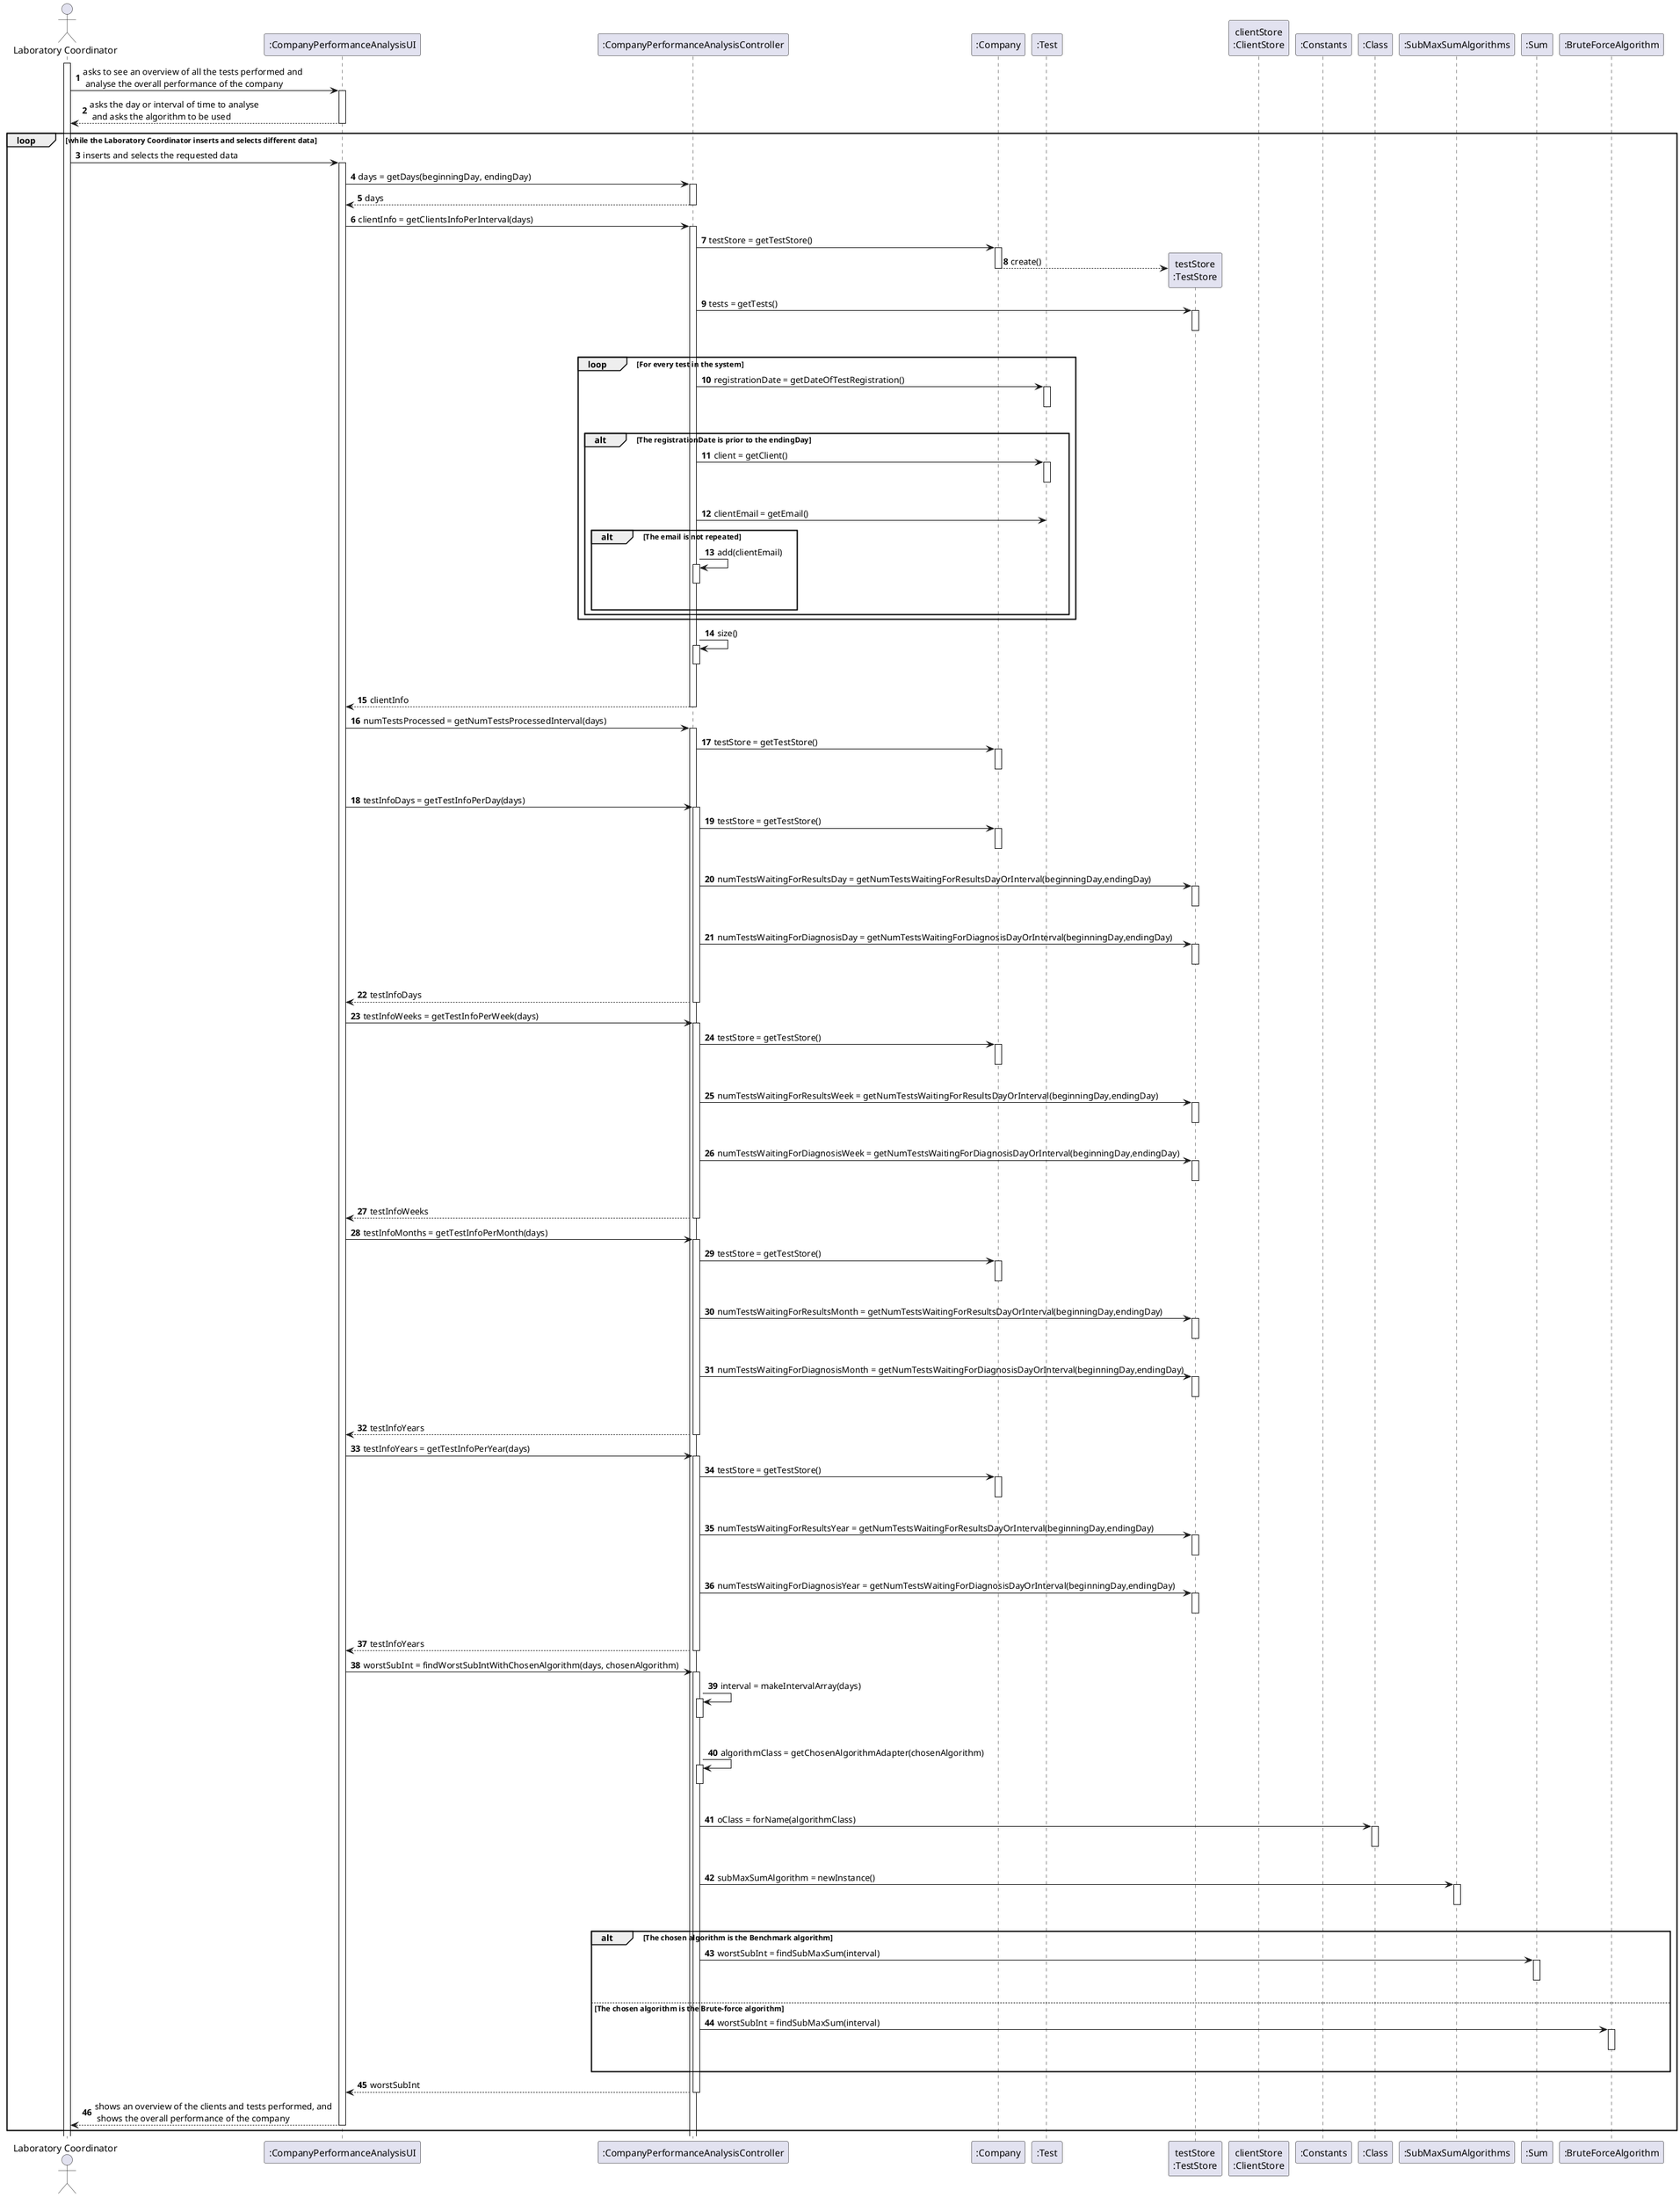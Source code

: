 @startuml
autonumber
actor "Laboratory Coordinator" as LC

participant ":CompanyPerformanceAnalysisUI" as UI
participant ":CompanyPerformanceAnalysisController" as CTRL
participant ":Company" as CMP
participant ":Test" as TST
participant "testStore\n:TestStore" as TSTSTORE
participant "clientStore\n:ClientStore" as CLTSTORE
participant ":Constants" as CST
participant ":Class" as CL
participant ":SubMaxSumAlgorithms" as SMSA
participant ":Sum" as SUM
participant ":BruteForceAlgorithm" as BFA

activate LC
LC -> UI : asks to see an overview of all the tests performed and \n analyse the overall performance of the company
activate UI
UI --> LC : asks the day or interval of time to analyse \n and asks the algorithm to be used
deactivate UI

loop while the Laboratory Coordinator inserts and selects different data
LC -> UI : inserts and selects the requested data
activate UI

UI -> CTRL : days = getDays(beginningDay, endingDay)
activate CTRL
CTRL --> UI : days
deactivate CTRL

UI -> CTRL : clientInfo = getClientsInfoPerInterval(days)
activate CTRL

CTRL -> CMP : testStore = getTestStore()
activate CMP
CMP --> TSTSTORE** : create()
deactivate CMP
CTRL -> TSTSTORE : tests = getTests()
activate TSTSTORE
|||
deactivate TSTSTORE

loop For every test in the system

CTRL -> TST : registrationDate = getDateOfTestRegistration()
activate TST
|||
deactivate TST

alt The registrationDate is prior to the endingDay

CTRL -> TST : client = getClient()
activate TST
|||
deactivate TST
CTRL -> TST : clientEmail = getEmail()
deactivate TST

alt The email is not repeated

CTRL -> CTRL : add(clientEmail)
activate CTRL
|||
deactivate CTRL

end

end

end

CTRL -> CTRL : size()
activate CTRL
|||
deactivate CTRL

CTRL --> UI : clientInfo
deactivate CTRL

UI -> CTRL : numTestsProcessed = getNumTestsProcessedInterval(days)
activate CTRL
CTRL -> CMP : testStore = getTestStore()
activate CMP
|||
deactivate CMP

'TO CONTINUE HERE !!!!






UI -> CTRL : testInfoDays = getTestInfoPerDay(days)
activate CTRL

CTRL -> CMP : testStore = getTestStore()
activate CMP
|||
deactivate CMP
CTRL -> TSTSTORE : numTestsWaitingForResultsDay = getNumTestsWaitingForResultsDayOrInterval(beginningDay,endingDay)
activate TSTSTORE
|||
deactivate TSTSTORE
CTRL -> TSTSTORE : numTestsWaitingForDiagnosisDay = getNumTestsWaitingForDiagnosisDayOrInterval(beginningDay,endingDay)
activate TSTSTORE
|||
deactivate TSTSTORE

CTRL --> UI : testInfoDays
deactivate CTRL

UI -> CTRL : testInfoWeeks = getTestInfoPerWeek(days)
activate CTRL

CTRL -> CMP : testStore = getTestStore()
activate CMP
|||
deactivate CMP
CTRL -> TSTSTORE : numTestsWaitingForResultsWeek = getNumTestsWaitingForResultsDayOrInterval(beginningDay,endingDay)
activate TSTSTORE
|||
deactivate TSTSTORE
CTRL -> TSTSTORE : numTestsWaitingForDiagnosisWeek = getNumTestsWaitingForDiagnosisDayOrInterval(beginningDay,endingDay)
activate TSTSTORE
|||
deactivate TSTSTORE

CTRL --> UI : testInfoWeeks
deactivate CTRL

UI -> CTRL : testInfoMonths = getTestInfoPerMonth(days)
activate CTRL

CTRL -> CMP : testStore = getTestStore()
activate CMP
|||
deactivate CMP
CTRL -> TSTSTORE : numTestsWaitingForResultsMonth = getNumTestsWaitingForResultsDayOrInterval(beginningDay,endingDay)
activate TSTSTORE
|||
deactivate TSTSTORE
CTRL -> TSTSTORE : numTestsWaitingForDiagnosisMonth = getNumTestsWaitingForDiagnosisDayOrInterval(beginningDay,endingDay)
activate TSTSTORE
|||
deactivate TSTSTORE

CTRL --> UI : testInfoYears
deactivate CTRL

UI -> CTRL : testInfoYears = getTestInfoPerYear(days)
activate CTRL

CTRL -> CMP : testStore = getTestStore()
activate CMP
|||
deactivate CMP
CTRL -> TSTSTORE : numTestsWaitingForResultsYear = getNumTestsWaitingForResultsDayOrInterval(beginningDay,endingDay)
activate TSTSTORE
|||
deactivate TSTSTORE
CTRL -> TSTSTORE : numTestsWaitingForDiagnosisYear = getNumTestsWaitingForDiagnosisDayOrInterval(beginningDay,endingDay)
activate TSTSTORE
|||
deactivate TSTSTORE

CTRL --> UI : testInfoYears
deactivate CTRL

UI -> CTRL : worstSubInt = findWorstSubIntWithChosenAlgorithm(days, chosenAlgorithm)
activate CTRL

CTRL -> CTRL : interval = makeIntervalArray(days)
activate CTRL
|||
deactivate CTRL

CTRL -> CTRL : algorithmClass = getChosenAlgorithmAdapter(chosenAlgorithm)
activate CTRL
|||
deactivate CTRL

CTRL -> CL : oClass = forName(algorithmClass)
activate CL
|||
deactivate CL

CTRL -> SMSA : subMaxSumAlgorithm = newInstance()
activate SMSA
|||
deactivate SMSA

alt The chosen algorithm is the Benchmark algorithm

CTRL -> SUM : worstSubInt = findSubMaxSum(interval)
activate SUM
|||
deactivate SUM

else The chosen algorithm is the Brute-force algorithm

CTRL -> BFA : worstSubInt = findSubMaxSum(interval)
activate BFA
|||
deactivate BFA

end

CTRL --> UI : worstSubInt
deactivate CTRL

UI --> LC : shows an overview of the clients and tests performed, and \n shows the overall performance of the company
deactivate UI
end

@enduml